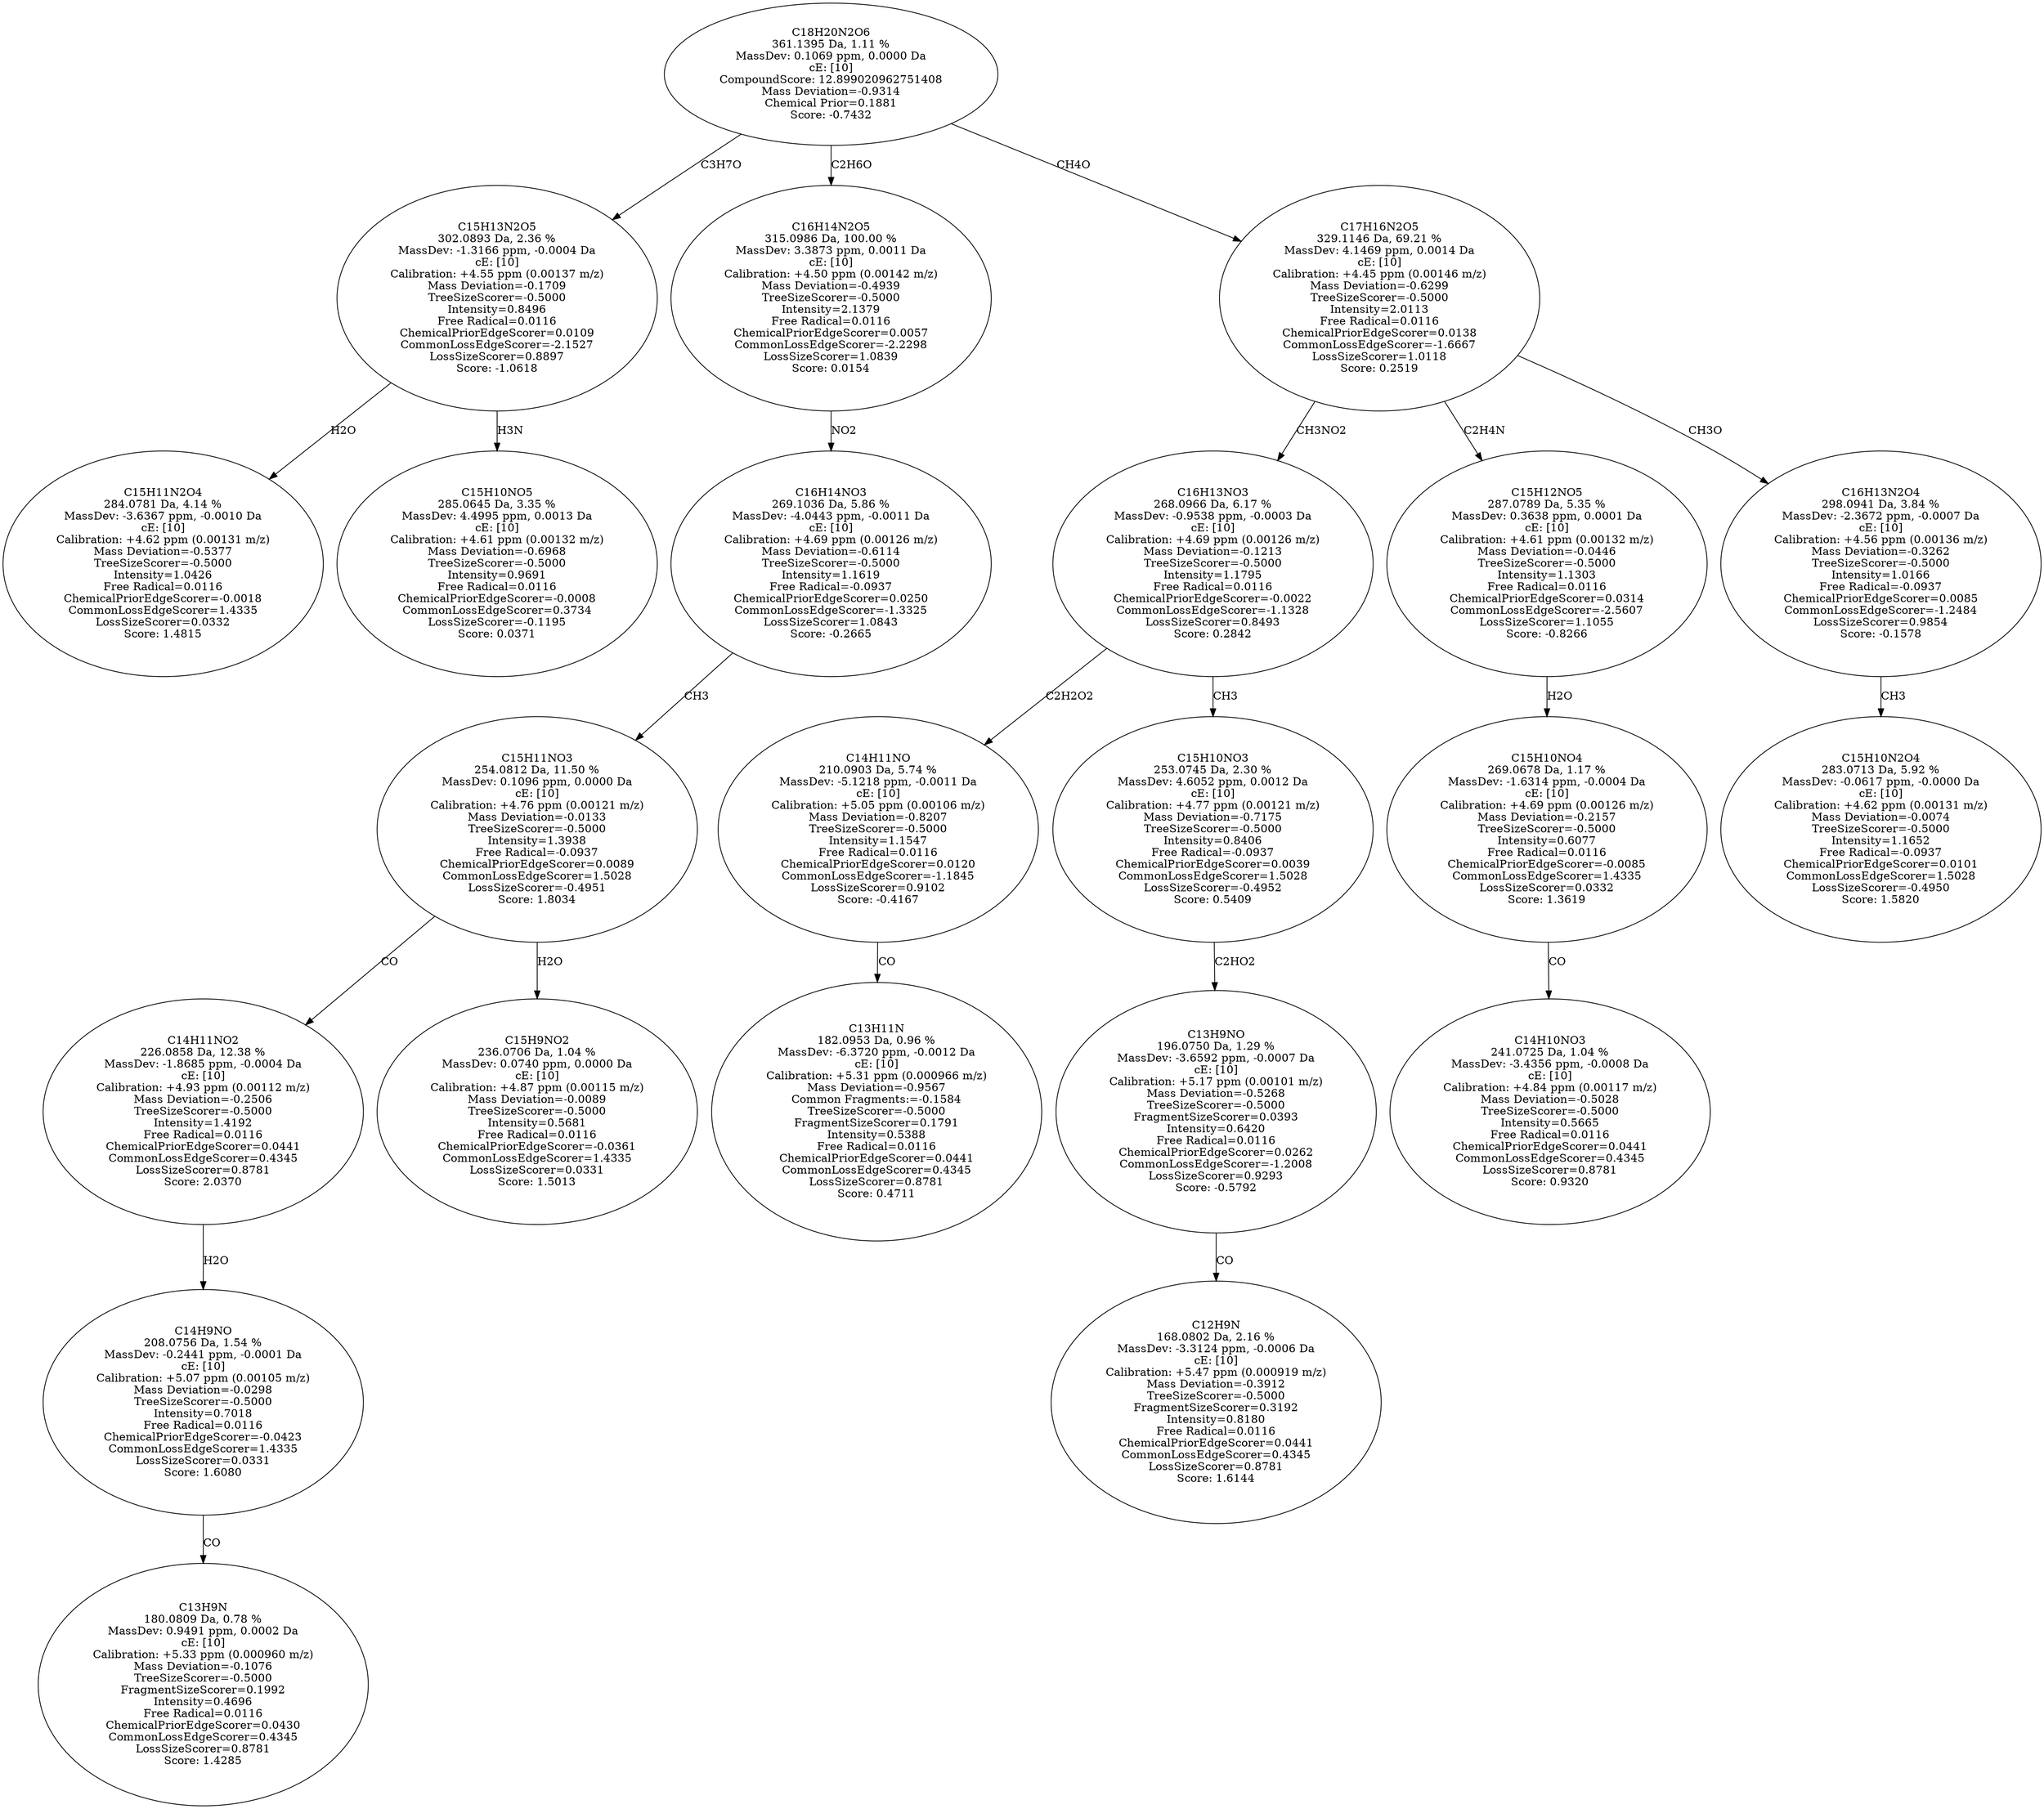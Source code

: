 strict digraph {
v1 [label="C15H11N2O4\n284.0781 Da, 4.14 %\nMassDev: -3.6367 ppm, -0.0010 Da\ncE: [10]\nCalibration: +4.62 ppm (0.00131 m/z)\nMass Deviation=-0.5377\nTreeSizeScorer=-0.5000\nIntensity=1.0426\nFree Radical=0.0116\nChemicalPriorEdgeScorer=-0.0018\nCommonLossEdgeScorer=1.4335\nLossSizeScorer=0.0332\nScore: 1.4815"];
v2 [label="C15H10NO5\n285.0645 Da, 3.35 %\nMassDev: 4.4995 ppm, 0.0013 Da\ncE: [10]\nCalibration: +4.61 ppm (0.00132 m/z)\nMass Deviation=-0.6968\nTreeSizeScorer=-0.5000\nIntensity=0.9691\nFree Radical=0.0116\nChemicalPriorEdgeScorer=-0.0008\nCommonLossEdgeScorer=0.3734\nLossSizeScorer=-0.1195\nScore: 0.0371"];
v3 [label="C15H13N2O5\n302.0893 Da, 2.36 %\nMassDev: -1.3166 ppm, -0.0004 Da\ncE: [10]\nCalibration: +4.55 ppm (0.00137 m/z)\nMass Deviation=-0.1709\nTreeSizeScorer=-0.5000\nIntensity=0.8496\nFree Radical=0.0116\nChemicalPriorEdgeScorer=0.0109\nCommonLossEdgeScorer=-2.1527\nLossSizeScorer=0.8897\nScore: -1.0618"];
v4 [label="C13H9N\n180.0809 Da, 0.78 %\nMassDev: 0.9491 ppm, 0.0002 Da\ncE: [10]\nCalibration: +5.33 ppm (0.000960 m/z)\nMass Deviation=-0.1076\nTreeSizeScorer=-0.5000\nFragmentSizeScorer=0.1992\nIntensity=0.4696\nFree Radical=0.0116\nChemicalPriorEdgeScorer=0.0430\nCommonLossEdgeScorer=0.4345\nLossSizeScorer=0.8781\nScore: 1.4285"];
v5 [label="C14H9NO\n208.0756 Da, 1.54 %\nMassDev: -0.2441 ppm, -0.0001 Da\ncE: [10]\nCalibration: +5.07 ppm (0.00105 m/z)\nMass Deviation=-0.0298\nTreeSizeScorer=-0.5000\nIntensity=0.7018\nFree Radical=0.0116\nChemicalPriorEdgeScorer=-0.0423\nCommonLossEdgeScorer=1.4335\nLossSizeScorer=0.0331\nScore: 1.6080"];
v6 [label="C14H11NO2\n226.0858 Da, 12.38 %\nMassDev: -1.8685 ppm, -0.0004 Da\ncE: [10]\nCalibration: +4.93 ppm (0.00112 m/z)\nMass Deviation=-0.2506\nTreeSizeScorer=-0.5000\nIntensity=1.4192\nFree Radical=0.0116\nChemicalPriorEdgeScorer=0.0441\nCommonLossEdgeScorer=0.4345\nLossSizeScorer=0.8781\nScore: 2.0370"];
v7 [label="C15H9NO2\n236.0706 Da, 1.04 %\nMassDev: 0.0740 ppm, 0.0000 Da\ncE: [10]\nCalibration: +4.87 ppm (0.00115 m/z)\nMass Deviation=-0.0089\nTreeSizeScorer=-0.5000\nIntensity=0.5681\nFree Radical=0.0116\nChemicalPriorEdgeScorer=-0.0361\nCommonLossEdgeScorer=1.4335\nLossSizeScorer=0.0331\nScore: 1.5013"];
v8 [label="C15H11NO3\n254.0812 Da, 11.50 %\nMassDev: 0.1096 ppm, 0.0000 Da\ncE: [10]\nCalibration: +4.76 ppm (0.00121 m/z)\nMass Deviation=-0.0133\nTreeSizeScorer=-0.5000\nIntensity=1.3938\nFree Radical=-0.0937\nChemicalPriorEdgeScorer=0.0089\nCommonLossEdgeScorer=1.5028\nLossSizeScorer=-0.4951\nScore: 1.8034"];
v9 [label="C16H14NO3\n269.1036 Da, 5.86 %\nMassDev: -4.0443 ppm, -0.0011 Da\ncE: [10]\nCalibration: +4.69 ppm (0.00126 m/z)\nMass Deviation=-0.6114\nTreeSizeScorer=-0.5000\nIntensity=1.1619\nFree Radical=-0.0937\nChemicalPriorEdgeScorer=0.0250\nCommonLossEdgeScorer=-1.3325\nLossSizeScorer=1.0843\nScore: -0.2665"];
v10 [label="C16H14N2O5\n315.0986 Da, 100.00 %\nMassDev: 3.3873 ppm, 0.0011 Da\ncE: [10]\nCalibration: +4.50 ppm (0.00142 m/z)\nMass Deviation=-0.4939\nTreeSizeScorer=-0.5000\nIntensity=2.1379\nFree Radical=0.0116\nChemicalPriorEdgeScorer=0.0057\nCommonLossEdgeScorer=-2.2298\nLossSizeScorer=1.0839\nScore: 0.0154"];
v11 [label="C13H11N\n182.0953 Da, 0.96 %\nMassDev: -6.3720 ppm, -0.0012 Da\ncE: [10]\nCalibration: +5.31 ppm (0.000966 m/z)\nMass Deviation=-0.9567\nCommon Fragments:=-0.1584\nTreeSizeScorer=-0.5000\nFragmentSizeScorer=0.1791\nIntensity=0.5388\nFree Radical=0.0116\nChemicalPriorEdgeScorer=0.0441\nCommonLossEdgeScorer=0.4345\nLossSizeScorer=0.8781\nScore: 0.4711"];
v12 [label="C14H11NO\n210.0903 Da, 5.74 %\nMassDev: -5.1218 ppm, -0.0011 Da\ncE: [10]\nCalibration: +5.05 ppm (0.00106 m/z)\nMass Deviation=-0.8207\nTreeSizeScorer=-0.5000\nIntensity=1.1547\nFree Radical=0.0116\nChemicalPriorEdgeScorer=0.0120\nCommonLossEdgeScorer=-1.1845\nLossSizeScorer=0.9102\nScore: -0.4167"];
v13 [label="C12H9N\n168.0802 Da, 2.16 %\nMassDev: -3.3124 ppm, -0.0006 Da\ncE: [10]\nCalibration: +5.47 ppm (0.000919 m/z)\nMass Deviation=-0.3912\nTreeSizeScorer=-0.5000\nFragmentSizeScorer=0.3192\nIntensity=0.8180\nFree Radical=0.0116\nChemicalPriorEdgeScorer=0.0441\nCommonLossEdgeScorer=0.4345\nLossSizeScorer=0.8781\nScore: 1.6144"];
v14 [label="C13H9NO\n196.0750 Da, 1.29 %\nMassDev: -3.6592 ppm, -0.0007 Da\ncE: [10]\nCalibration: +5.17 ppm (0.00101 m/z)\nMass Deviation=-0.5268\nTreeSizeScorer=-0.5000\nFragmentSizeScorer=0.0393\nIntensity=0.6420\nFree Radical=0.0116\nChemicalPriorEdgeScorer=0.0262\nCommonLossEdgeScorer=-1.2008\nLossSizeScorer=0.9293\nScore: -0.5792"];
v15 [label="C15H10NO3\n253.0745 Da, 2.30 %\nMassDev: 4.6052 ppm, 0.0012 Da\ncE: [10]\nCalibration: +4.77 ppm (0.00121 m/z)\nMass Deviation=-0.7175\nTreeSizeScorer=-0.5000\nIntensity=0.8406\nFree Radical=-0.0937\nChemicalPriorEdgeScorer=0.0039\nCommonLossEdgeScorer=1.5028\nLossSizeScorer=-0.4952\nScore: 0.5409"];
v16 [label="C16H13NO3\n268.0966 Da, 6.17 %\nMassDev: -0.9538 ppm, -0.0003 Da\ncE: [10]\nCalibration: +4.69 ppm (0.00126 m/z)\nMass Deviation=-0.1213\nTreeSizeScorer=-0.5000\nIntensity=1.1795\nFree Radical=0.0116\nChemicalPriorEdgeScorer=-0.0022\nCommonLossEdgeScorer=-1.1328\nLossSizeScorer=0.8493\nScore: 0.2842"];
v17 [label="C14H10NO3\n241.0725 Da, 1.04 %\nMassDev: -3.4356 ppm, -0.0008 Da\ncE: [10]\nCalibration: +4.84 ppm (0.00117 m/z)\nMass Deviation=-0.5028\nTreeSizeScorer=-0.5000\nIntensity=0.5665\nFree Radical=0.0116\nChemicalPriorEdgeScorer=0.0441\nCommonLossEdgeScorer=0.4345\nLossSizeScorer=0.8781\nScore: 0.9320"];
v18 [label="C15H10NO4\n269.0678 Da, 1.17 %\nMassDev: -1.6314 ppm, -0.0004 Da\ncE: [10]\nCalibration: +4.69 ppm (0.00126 m/z)\nMass Deviation=-0.2157\nTreeSizeScorer=-0.5000\nIntensity=0.6077\nFree Radical=0.0116\nChemicalPriorEdgeScorer=-0.0085\nCommonLossEdgeScorer=1.4335\nLossSizeScorer=0.0332\nScore: 1.3619"];
v19 [label="C15H12NO5\n287.0789 Da, 5.35 %\nMassDev: 0.3638 ppm, 0.0001 Da\ncE: [10]\nCalibration: +4.61 ppm (0.00132 m/z)\nMass Deviation=-0.0446\nTreeSizeScorer=-0.5000\nIntensity=1.1303\nFree Radical=0.0116\nChemicalPriorEdgeScorer=0.0314\nCommonLossEdgeScorer=-2.5607\nLossSizeScorer=1.1055\nScore: -0.8266"];
v20 [label="C15H10N2O4\n283.0713 Da, 5.92 %\nMassDev: -0.0617 ppm, -0.0000 Da\ncE: [10]\nCalibration: +4.62 ppm (0.00131 m/z)\nMass Deviation=-0.0074\nTreeSizeScorer=-0.5000\nIntensity=1.1652\nFree Radical=-0.0937\nChemicalPriorEdgeScorer=0.0101\nCommonLossEdgeScorer=1.5028\nLossSizeScorer=-0.4950\nScore: 1.5820"];
v21 [label="C16H13N2O4\n298.0941 Da, 3.84 %\nMassDev: -2.3672 ppm, -0.0007 Da\ncE: [10]\nCalibration: +4.56 ppm (0.00136 m/z)\nMass Deviation=-0.3262\nTreeSizeScorer=-0.5000\nIntensity=1.0166\nFree Radical=-0.0937\nChemicalPriorEdgeScorer=0.0085\nCommonLossEdgeScorer=-1.2484\nLossSizeScorer=0.9854\nScore: -0.1578"];
v22 [label="C17H16N2O5\n329.1146 Da, 69.21 %\nMassDev: 4.1469 ppm, 0.0014 Da\ncE: [10]\nCalibration: +4.45 ppm (0.00146 m/z)\nMass Deviation=-0.6299\nTreeSizeScorer=-0.5000\nIntensity=2.0113\nFree Radical=0.0116\nChemicalPriorEdgeScorer=0.0138\nCommonLossEdgeScorer=-1.6667\nLossSizeScorer=1.0118\nScore: 0.2519"];
v23 [label="C18H20N2O6\n361.1395 Da, 1.11 %\nMassDev: 0.1069 ppm, 0.0000 Da\ncE: [10]\nCompoundScore: 12.899020962751408\nMass Deviation=-0.9314\nChemical Prior=0.1881\nScore: -0.7432"];
v3 -> v1 [label="H2O"];
v3 -> v2 [label="H3N"];
v23 -> v3 [label="C3H7O"];
v5 -> v4 [label="CO"];
v6 -> v5 [label="H2O"];
v8 -> v6 [label="CO"];
v8 -> v7 [label="H2O"];
v9 -> v8 [label="CH3"];
v10 -> v9 [label="NO2"];
v23 -> v10 [label="C2H6O"];
v12 -> v11 [label="CO"];
v16 -> v12 [label="C2H2O2"];
v14 -> v13 [label="CO"];
v15 -> v14 [label="C2HO2"];
v16 -> v15 [label="CH3"];
v22 -> v16 [label="CH3NO2"];
v18 -> v17 [label="CO"];
v19 -> v18 [label="H2O"];
v22 -> v19 [label="C2H4N"];
v21 -> v20 [label="CH3"];
v22 -> v21 [label="CH3O"];
v23 -> v22 [label="CH4O"];
}